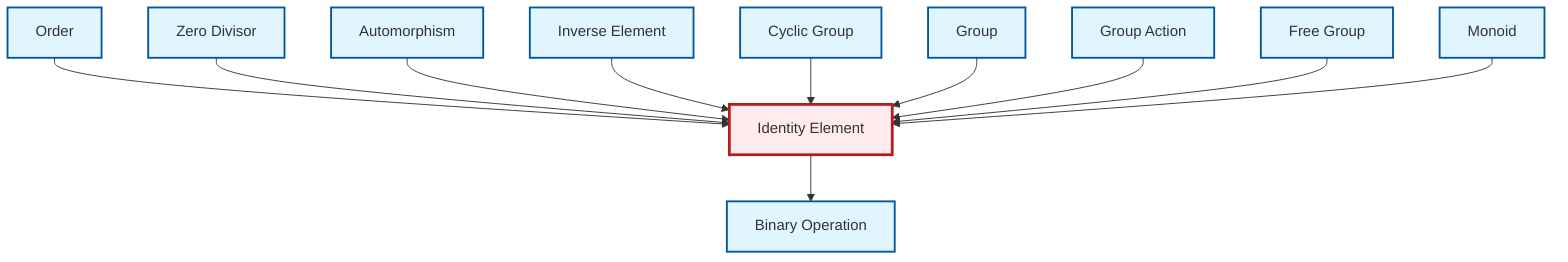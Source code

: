 graph TD
    classDef definition fill:#e1f5fe,stroke:#01579b,stroke-width:2px
    classDef theorem fill:#f3e5f5,stroke:#4a148c,stroke-width:2px
    classDef axiom fill:#fff3e0,stroke:#e65100,stroke-width:2px
    classDef example fill:#e8f5e9,stroke:#1b5e20,stroke-width:2px
    classDef current fill:#ffebee,stroke:#b71c1c,stroke-width:3px
    def-free-group["Free Group"]:::definition
    def-zero-divisor["Zero Divisor"]:::definition
    def-order["Order"]:::definition
    def-cyclic-group["Cyclic Group"]:::definition
    def-group["Group"]:::definition
    def-inverse-element["Inverse Element"]:::definition
    def-identity-element["Identity Element"]:::definition
    def-group-action["Group Action"]:::definition
    def-binary-operation["Binary Operation"]:::definition
    def-monoid["Monoid"]:::definition
    def-automorphism["Automorphism"]:::definition
    def-identity-element --> def-binary-operation
    def-order --> def-identity-element
    def-zero-divisor --> def-identity-element
    def-automorphism --> def-identity-element
    def-inverse-element --> def-identity-element
    def-cyclic-group --> def-identity-element
    def-group --> def-identity-element
    def-group-action --> def-identity-element
    def-free-group --> def-identity-element
    def-monoid --> def-identity-element
    class def-identity-element current